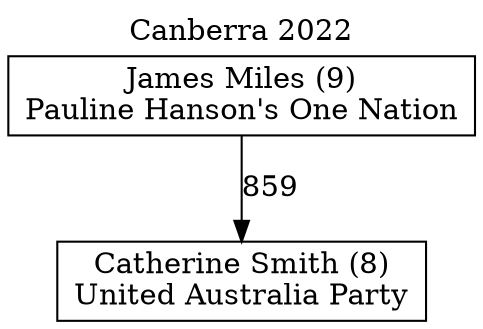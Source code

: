 // House preference flow
digraph "Catherine Smith (8)_Canberra_2022" {
	graph [label="Canberra 2022" labelloc=t mclimit=10]
	node [shape=box]
	"Catherine Smith (8)" [label="Catherine Smith (8)
United Australia Party"]
	"James Miles (9)" [label="James Miles (9)
Pauline Hanson's One Nation"]
	"James Miles (9)" -> "Catherine Smith (8)" [label=859]
}
